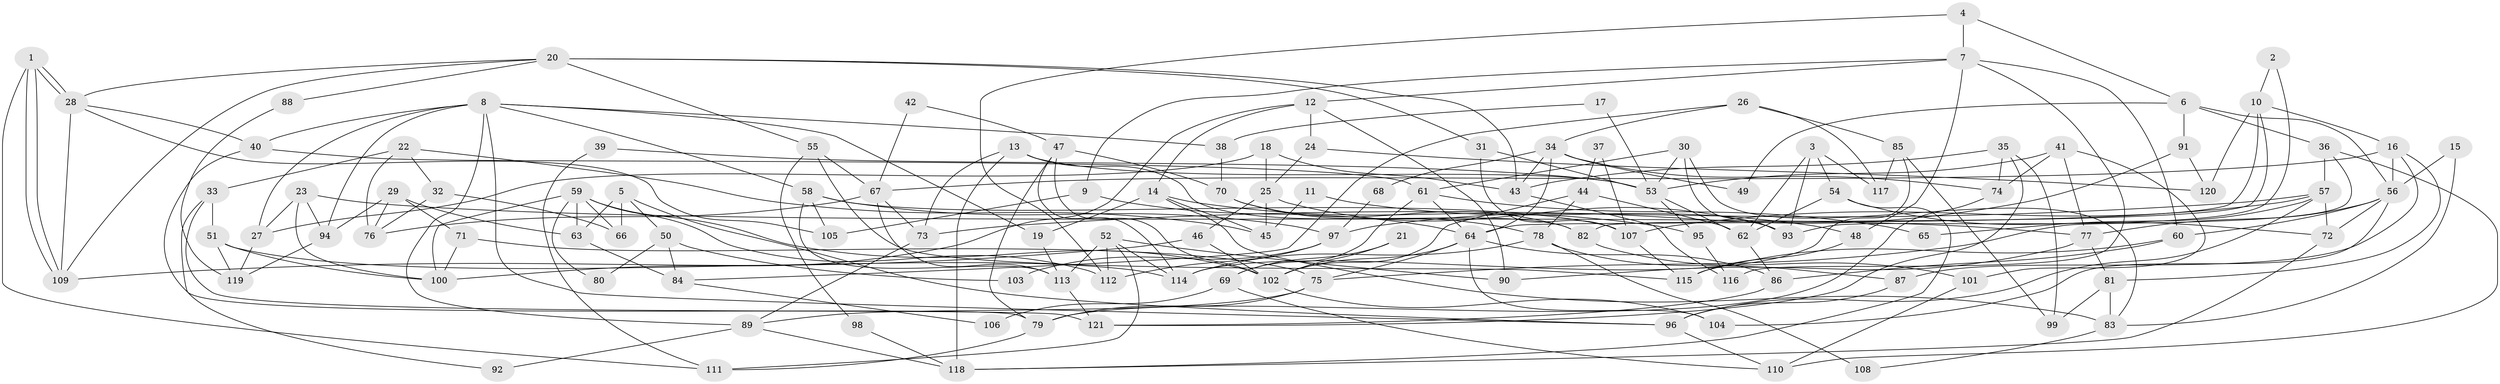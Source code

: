 // Generated by graph-tools (version 1.1) at 2025/35/03/09/25 02:35:53]
// undirected, 121 vertices, 242 edges
graph export_dot {
graph [start="1"]
  node [color=gray90,style=filled];
  1;
  2;
  3;
  4;
  5;
  6;
  7;
  8;
  9;
  10;
  11;
  12;
  13;
  14;
  15;
  16;
  17;
  18;
  19;
  20;
  21;
  22;
  23;
  24;
  25;
  26;
  27;
  28;
  29;
  30;
  31;
  32;
  33;
  34;
  35;
  36;
  37;
  38;
  39;
  40;
  41;
  42;
  43;
  44;
  45;
  46;
  47;
  48;
  49;
  50;
  51;
  52;
  53;
  54;
  55;
  56;
  57;
  58;
  59;
  60;
  61;
  62;
  63;
  64;
  65;
  66;
  67;
  68;
  69;
  70;
  71;
  72;
  73;
  74;
  75;
  76;
  77;
  78;
  79;
  80;
  81;
  82;
  83;
  84;
  85;
  86;
  87;
  88;
  89;
  90;
  91;
  92;
  93;
  94;
  95;
  96;
  97;
  98;
  99;
  100;
  101;
  102;
  103;
  104;
  105;
  106;
  107;
  108;
  109;
  110;
  111;
  112;
  113;
  114;
  115;
  116;
  117;
  118;
  119;
  120;
  121;
  1 -- 109;
  1 -- 109;
  1 -- 28;
  1 -- 28;
  1 -- 111;
  2 -- 93;
  2 -- 10;
  3 -- 62;
  3 -- 54;
  3 -- 93;
  3 -- 117;
  4 -- 7;
  4 -- 112;
  4 -- 6;
  5 -- 96;
  5 -- 66;
  5 -- 50;
  5 -- 63;
  6 -- 56;
  6 -- 36;
  6 -- 49;
  6 -- 91;
  7 -- 60;
  7 -- 116;
  7 -- 9;
  7 -- 12;
  7 -- 48;
  8 -- 27;
  8 -- 19;
  8 -- 38;
  8 -- 40;
  8 -- 58;
  8 -- 89;
  8 -- 94;
  8 -- 96;
  9 -- 105;
  9 -- 64;
  10 -- 16;
  10 -- 64;
  10 -- 82;
  10 -- 120;
  11 -- 48;
  11 -- 45;
  12 -- 100;
  12 -- 14;
  12 -- 24;
  12 -- 90;
  13 -- 73;
  13 -- 118;
  13 -- 53;
  13 -- 82;
  14 -- 83;
  14 -- 19;
  14 -- 45;
  14 -- 95;
  15 -- 56;
  15 -- 83;
  16 -- 87;
  16 -- 56;
  16 -- 67;
  16 -- 81;
  17 -- 53;
  17 -- 38;
  18 -- 25;
  18 -- 43;
  18 -- 27;
  19 -- 113;
  20 -- 43;
  20 -- 28;
  20 -- 31;
  20 -- 55;
  20 -- 88;
  20 -- 109;
  21 -- 69;
  21 -- 102;
  22 -- 76;
  22 -- 45;
  22 -- 32;
  22 -- 33;
  23 -- 77;
  23 -- 27;
  23 -- 94;
  23 -- 100;
  24 -- 120;
  24 -- 25;
  25 -- 46;
  25 -- 45;
  25 -- 93;
  26 -- 85;
  26 -- 34;
  26 -- 84;
  26 -- 117;
  27 -- 119;
  28 -- 109;
  28 -- 40;
  28 -- 105;
  29 -- 94;
  29 -- 71;
  29 -- 63;
  29 -- 76;
  30 -- 61;
  30 -- 93;
  30 -- 53;
  30 -- 83;
  31 -- 53;
  31 -- 107;
  32 -- 76;
  32 -- 66;
  33 -- 121;
  33 -- 51;
  33 -- 92;
  34 -- 74;
  34 -- 64;
  34 -- 43;
  34 -- 49;
  34 -- 68;
  35 -- 121;
  35 -- 74;
  35 -- 43;
  35 -- 99;
  36 -- 75;
  36 -- 57;
  36 -- 110;
  37 -- 44;
  37 -- 107;
  38 -- 70;
  39 -- 111;
  39 -- 53;
  40 -- 61;
  40 -- 79;
  41 -- 101;
  41 -- 53;
  41 -- 74;
  41 -- 77;
  42 -- 47;
  42 -- 67;
  43 -- 116;
  44 -- 102;
  44 -- 78;
  44 -- 62;
  46 -- 109;
  46 -- 102;
  47 -- 79;
  47 -- 114;
  47 -- 70;
  47 -- 102;
  48 -- 115;
  50 -- 84;
  50 -- 80;
  50 -- 103;
  51 -- 100;
  51 -- 114;
  51 -- 119;
  52 -- 114;
  52 -- 111;
  52 -- 90;
  52 -- 112;
  52 -- 113;
  53 -- 62;
  53 -- 95;
  54 -- 62;
  54 -- 72;
  54 -- 118;
  55 -- 67;
  55 -- 98;
  55 -- 115;
  56 -- 104;
  56 -- 77;
  56 -- 60;
  56 -- 72;
  57 -- 72;
  57 -- 65;
  57 -- 73;
  57 -- 96;
  57 -- 107;
  58 -- 107;
  58 -- 97;
  58 -- 105;
  58 -- 113;
  59 -- 102;
  59 -- 63;
  59 -- 66;
  59 -- 80;
  59 -- 100;
  59 -- 112;
  60 -- 115;
  60 -- 86;
  61 -- 64;
  61 -- 65;
  61 -- 69;
  62 -- 86;
  63 -- 84;
  64 -- 86;
  64 -- 75;
  64 -- 102;
  64 -- 104;
  67 -- 113;
  67 -- 73;
  67 -- 76;
  68 -- 97;
  69 -- 110;
  69 -- 106;
  70 -- 82;
  70 -- 78;
  71 -- 75;
  71 -- 100;
  72 -- 118;
  73 -- 89;
  74 -- 79;
  75 -- 89;
  75 -- 79;
  77 -- 90;
  77 -- 81;
  78 -- 114;
  78 -- 87;
  78 -- 108;
  79 -- 111;
  81 -- 83;
  81 -- 99;
  82 -- 101;
  83 -- 108;
  84 -- 106;
  85 -- 117;
  85 -- 99;
  85 -- 114;
  86 -- 121;
  87 -- 96;
  88 -- 119;
  89 -- 92;
  89 -- 118;
  91 -- 97;
  91 -- 120;
  94 -- 119;
  95 -- 116;
  96 -- 110;
  97 -- 112;
  97 -- 103;
  98 -- 118;
  101 -- 110;
  102 -- 104;
  107 -- 115;
  113 -- 121;
}
